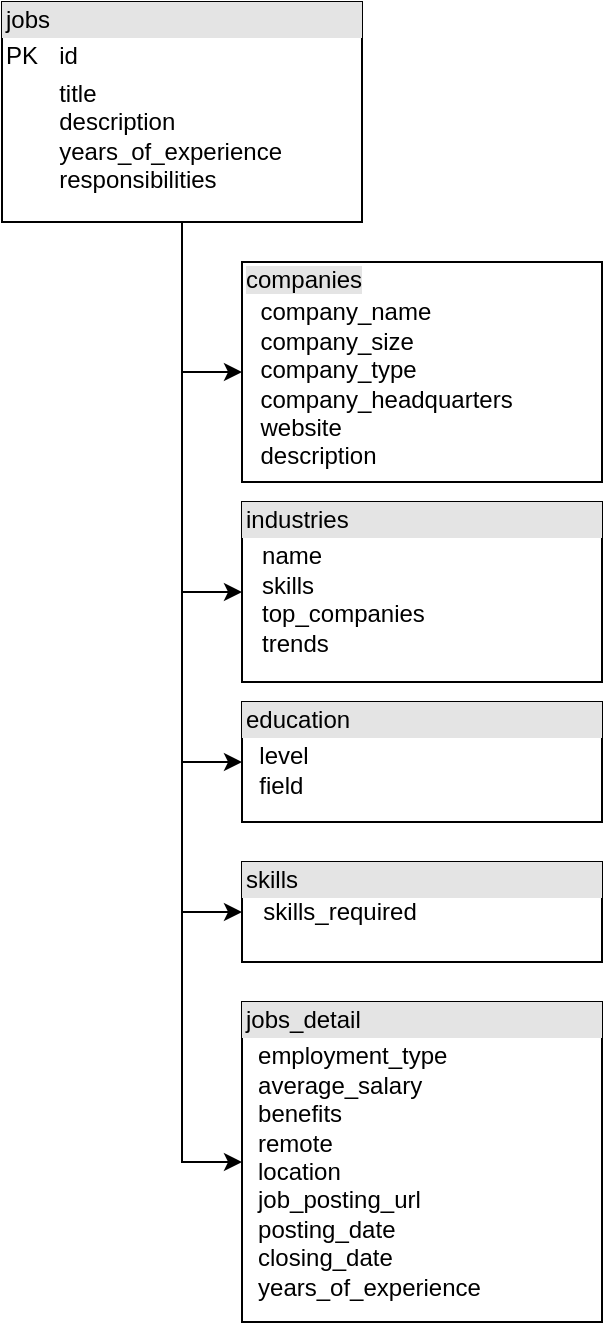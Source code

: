 <mxfile version="28.2.7">
  <diagram name="Page-1" id="IJcXtZQzgUf-zA7BCoBS">
    <mxGraphModel dx="1224" dy="1102" grid="1" gridSize="10" guides="1" tooltips="1" connect="1" arrows="1" fold="1" page="1" pageScale="1" pageWidth="850" pageHeight="1100" math="0" shadow="0">
      <root>
        <mxCell id="0" />
        <mxCell id="1" parent="0" />
        <mxCell id="kEJUKP7YqWDUfxi1mxv1-13" style="edgeStyle=orthogonalEdgeStyle;rounded=0;orthogonalLoop=1;jettySize=auto;html=1;entryX=0;entryY=0.5;entryDx=0;entryDy=0;" parent="1" source="kEJUKP7YqWDUfxi1mxv1-5" target="kEJUKP7YqWDUfxi1mxv1-6" edge="1">
          <mxGeometry relative="1" as="geometry" />
        </mxCell>
        <mxCell id="kEJUKP7YqWDUfxi1mxv1-14" style="edgeStyle=orthogonalEdgeStyle;rounded=0;orthogonalLoop=1;jettySize=auto;html=1;entryX=0;entryY=0.5;entryDx=0;entryDy=0;" parent="1" source="kEJUKP7YqWDUfxi1mxv1-5" target="kEJUKP7YqWDUfxi1mxv1-8" edge="1">
          <mxGeometry relative="1" as="geometry" />
        </mxCell>
        <mxCell id="kEJUKP7YqWDUfxi1mxv1-15" style="edgeStyle=orthogonalEdgeStyle;rounded=0;orthogonalLoop=1;jettySize=auto;html=1;entryX=0;entryY=0.5;entryDx=0;entryDy=0;" parent="1" source="kEJUKP7YqWDUfxi1mxv1-5" target="kEJUKP7YqWDUfxi1mxv1-9" edge="1">
          <mxGeometry relative="1" as="geometry" />
        </mxCell>
        <mxCell id="rktyK6J-hOQXs8hMjS7g-1" style="edgeStyle=orthogonalEdgeStyle;rounded=0;orthogonalLoop=1;jettySize=auto;html=1;entryX=0;entryY=0.5;entryDx=0;entryDy=0;" edge="1" parent="1" source="kEJUKP7YqWDUfxi1mxv1-5" target="kEJUKP7YqWDUfxi1mxv1-10">
          <mxGeometry relative="1" as="geometry" />
        </mxCell>
        <mxCell id="rktyK6J-hOQXs8hMjS7g-2" style="edgeStyle=orthogonalEdgeStyle;rounded=0;orthogonalLoop=1;jettySize=auto;html=1;entryX=0;entryY=0.5;entryDx=0;entryDy=0;" edge="1" parent="1" source="kEJUKP7YqWDUfxi1mxv1-5" target="kEJUKP7YqWDUfxi1mxv1-7">
          <mxGeometry relative="1" as="geometry" />
        </mxCell>
        <mxCell id="kEJUKP7YqWDUfxi1mxv1-5" value="&lt;div style=&quot;box-sizing: border-box; width: 100%; background: rgb(228, 228, 228); padding: 2px;&quot;&gt;jobs&lt;/div&gt;&lt;table style=&quot;width:100%;font-size:1em;&quot; cellpadding=&quot;2&quot; cellspacing=&quot;0&quot;&gt;&lt;tbody&gt;&lt;tr&gt;&lt;td&gt;PK&lt;/td&gt;&lt;td&gt;id&lt;/td&gt;&lt;/tr&gt;&lt;tr&gt;&lt;td&gt;&lt;br&gt;&lt;/td&gt;&lt;td&gt;title&lt;br&gt;description&lt;br&gt;years_of_experience&lt;br&gt;responsibilities&lt;/td&gt;&lt;/tr&gt;&lt;tr&gt;&lt;td&gt;&lt;br&gt;&lt;/td&gt;&lt;td&gt;&lt;br&gt;&lt;/td&gt;&lt;/tr&gt;&lt;/tbody&gt;&lt;/table&gt;" style="verticalAlign=top;align=left;overflow=fill;html=1;whiteSpace=wrap;" parent="1" vertex="1">
          <mxGeometry x="20" y="20" width="180" height="110" as="geometry" />
        </mxCell>
        <mxCell id="kEJUKP7YqWDUfxi1mxv1-6" value="&lt;div style=&quot;box-sizing: border-box; width: 100%; background-image: initial; background-position: initial; background-size: initial; background-repeat: initial; background-attachment: initial; background-origin: initial; background-clip: initial; padding: 2px;&quot;&gt;&lt;span style=&quot;background-color: rgb(228, 228, 228);&quot;&gt;companies&lt;/span&gt;&lt;table style=&quot;background-color: transparent; color: light-dark(rgb(0, 0, 0), rgb(255, 255, 255)); font-size: 1em; width: 100%;&quot; cellpadding=&quot;2&quot; cellspacing=&quot;0&quot;&gt;&lt;tbody&gt;&lt;tr&gt;&lt;td&gt;&lt;br&gt;&lt;/td&gt;&lt;td&gt;company_name&lt;br&gt;company_size&lt;br&gt;company_type&lt;br&gt;company_headquarters&lt;br&gt;website&lt;br&gt;description&lt;/td&gt;&lt;/tr&gt;&lt;tr&gt;&lt;td&gt;&lt;/td&gt;&lt;td&gt;&lt;br&gt;&lt;/td&gt;&lt;/tr&gt;&lt;/tbody&gt;&lt;/table&gt;&lt;/div&gt;" style="verticalAlign=top;align=left;overflow=fill;html=1;whiteSpace=wrap;" parent="1" vertex="1">
          <mxGeometry x="140" y="150" width="180" height="110" as="geometry" />
        </mxCell>
        <mxCell id="kEJUKP7YqWDUfxi1mxv1-7" value="&lt;div style=&quot;box-sizing: border-box; width: 100%; background: rgb(228, 228, 228); padding: 2px;&quot;&gt;jobs_detail&lt;/div&gt;&lt;table style=&quot;width:100%;font-size:1em;&quot; cellpadding=&quot;2&quot; cellspacing=&quot;0&quot;&gt;&lt;tbody&gt;&lt;tr&gt;&lt;td&gt;&lt;br&gt;&lt;/td&gt;&lt;td&gt;employment_type&lt;br&gt;average_salary&lt;br&gt;benefits&lt;br&gt;remote&lt;br&gt;location&lt;br&gt;job_posting_url&lt;br&gt;posting_date&lt;br&gt;closing_date&lt;br&gt;years_of_experience&lt;/td&gt;&lt;/tr&gt;&lt;tr&gt;&lt;td&gt;&lt;/td&gt;&lt;td&gt;&lt;br&gt;&lt;/td&gt;&lt;/tr&gt;&lt;/tbody&gt;&lt;/table&gt;" style="verticalAlign=top;align=left;overflow=fill;html=1;whiteSpace=wrap;" parent="1" vertex="1">
          <mxGeometry x="140" y="520" width="180" height="160" as="geometry" />
        </mxCell>
        <mxCell id="kEJUKP7YqWDUfxi1mxv1-8" value="&lt;div style=&quot;box-sizing: border-box; width: 100%; background: rgb(228, 228, 228); padding: 2px;&quot;&gt;industries&lt;/div&gt;&lt;table style=&quot;width:100%;font-size:1em;&quot; cellpadding=&quot;2&quot; cellspacing=&quot;0&quot;&gt;&lt;tbody&gt;&lt;tr&gt;&lt;td&gt;&lt;br&gt;&lt;/td&gt;&lt;td&gt;name&lt;br&gt;skills&lt;br&gt;top_companies&lt;br&gt;trends&lt;/td&gt;&lt;/tr&gt;&lt;tr&gt;&lt;td&gt;&lt;br&gt;&lt;br&gt;&lt;/td&gt;&lt;td&gt;&lt;br&gt;&lt;/td&gt;&lt;/tr&gt;&lt;/tbody&gt;&lt;/table&gt;" style="verticalAlign=top;align=left;overflow=fill;html=1;whiteSpace=wrap;" parent="1" vertex="1">
          <mxGeometry x="140" y="270" width="180" height="90" as="geometry" />
        </mxCell>
        <mxCell id="kEJUKP7YqWDUfxi1mxv1-9" value="&lt;div style=&quot;box-sizing: border-box; width: 100%; background: rgb(228, 228, 228); padding: 2px;&quot;&gt;education&lt;/div&gt;&lt;table style=&quot;width:100%;font-size:1em;&quot; cellpadding=&quot;2&quot; cellspacing=&quot;0&quot;&gt;&lt;tbody&gt;&lt;tr&gt;&lt;td&gt;&amp;nbsp; level&lt;br&gt;&amp;nbsp; field&lt;/td&gt;&lt;td&gt;&lt;br&gt;&lt;/td&gt;&lt;/tr&gt;&lt;tr&gt;&lt;td&gt;&lt;br&gt;&lt;/td&gt;&lt;td&gt;&lt;br&gt;&lt;/td&gt;&lt;/tr&gt;&lt;tr&gt;&lt;td&gt;&lt;/td&gt;&lt;td&gt;&lt;br&gt;&lt;/td&gt;&lt;/tr&gt;&lt;/tbody&gt;&lt;/table&gt;" style="verticalAlign=top;align=left;overflow=fill;html=1;whiteSpace=wrap;" parent="1" vertex="1">
          <mxGeometry x="140" y="370" width="180" height="60" as="geometry" />
        </mxCell>
        <mxCell id="kEJUKP7YqWDUfxi1mxv1-10" value="&lt;div style=&quot;box-sizing: border-box; width: 100%; background: rgb(228, 228, 228); padding: 2px;&quot;&gt;skills&lt;table align=&quot;left&quot; style=&quot;background-color: transparent; color: light-dark(rgb(0, 0, 0), rgb(255, 255, 255)); font-size: 1em; width: 100%;&quot; cellpadding=&quot;2&quot; cellspacing=&quot;0&quot;&gt;&lt;tbody&gt;&lt;tr&gt;&lt;td&gt;&amp;nbsp; skills_required&lt;/td&gt;&lt;td&gt;&lt;br&gt;&lt;/td&gt;&lt;/tr&gt;&lt;tr&gt;&lt;td&gt;&lt;/td&gt;&lt;td&gt;&lt;br&gt;&lt;/td&gt;&lt;/tr&gt;&lt;/tbody&gt;&lt;/table&gt;&lt;/div&gt;" style="verticalAlign=top;align=left;overflow=fill;html=1;whiteSpace=wrap;" parent="1" vertex="1">
          <mxGeometry x="140" y="450" width="180" height="50" as="geometry" />
        </mxCell>
      </root>
    </mxGraphModel>
  </diagram>
</mxfile>
